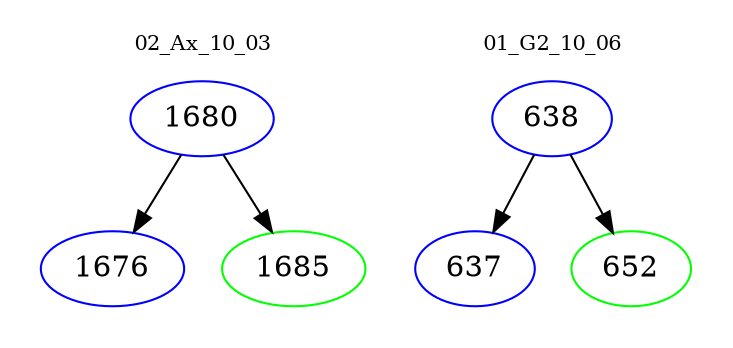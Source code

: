 digraph{
subgraph cluster_0 {
color = white
label = "02_Ax_10_03";
fontsize=10;
T0_1680 [label="1680", color="blue"]
T0_1680 -> T0_1676 [color="black"]
T0_1676 [label="1676", color="blue"]
T0_1680 -> T0_1685 [color="black"]
T0_1685 [label="1685", color="green"]
}
subgraph cluster_1 {
color = white
label = "01_G2_10_06";
fontsize=10;
T1_638 [label="638", color="blue"]
T1_638 -> T1_637 [color="black"]
T1_637 [label="637", color="blue"]
T1_638 -> T1_652 [color="black"]
T1_652 [label="652", color="green"]
}
}
